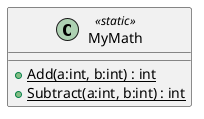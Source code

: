 @startuml
class MyMath <<static>> {
    + {static} Add(a:int, b:int) : int
    + {static} Subtract(a:int, b:int) : int
}
@enduml
